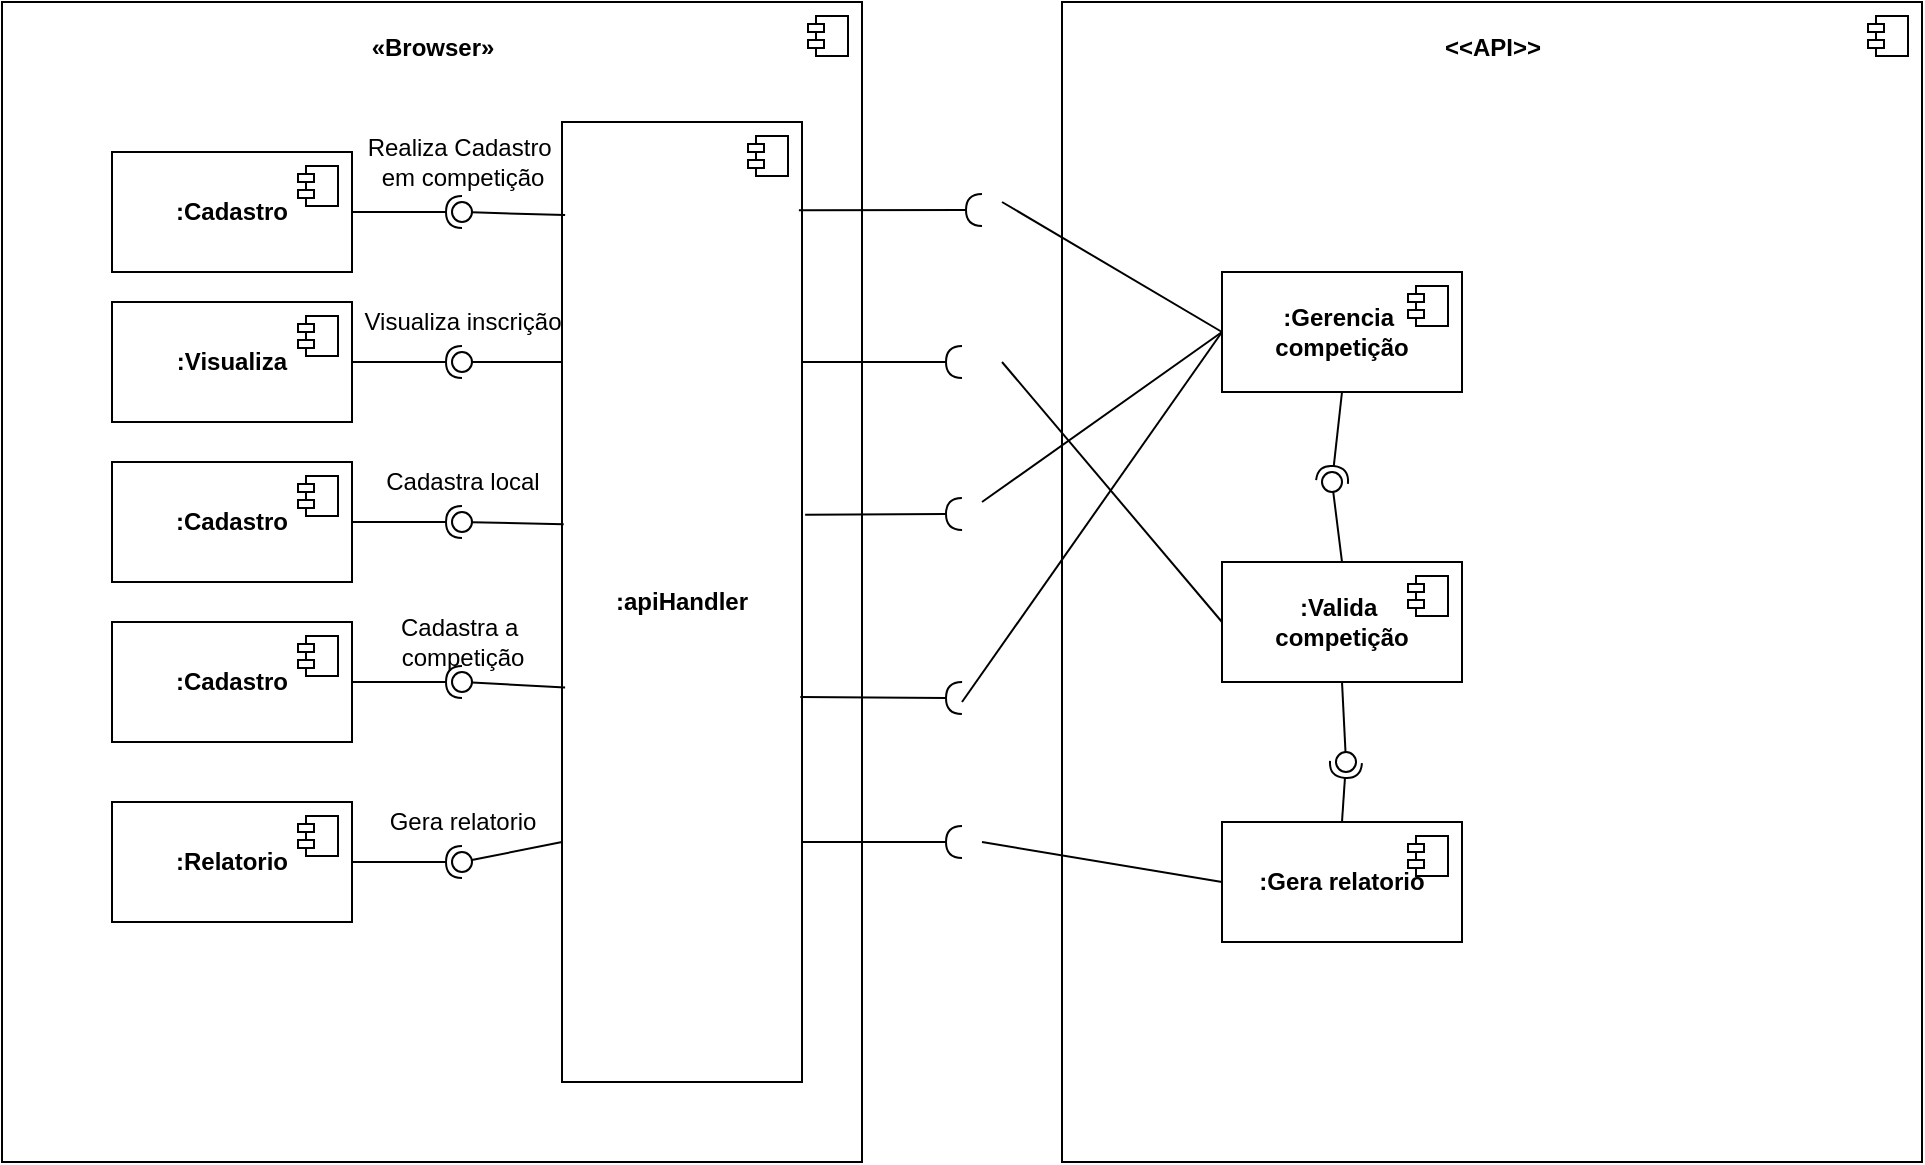 <mxfile version="24.7.14">
  <diagram name="Página-1" id="cJT64IZ6DPPD1WsO8Lgg">
    <mxGraphModel dx="1282" dy="567" grid="1" gridSize="10" guides="1" tooltips="1" connect="1" arrows="1" fold="1" page="1" pageScale="1" pageWidth="827" pageHeight="1169" math="0" shadow="0">
      <root>
        <mxCell id="0" />
        <mxCell id="1" parent="0" />
        <mxCell id="qBYWtS0qYGlZCScEUjdc-3" value="&lt;div&gt;&lt;br&gt;&lt;/div&gt;" style="html=1;dropTarget=0;whiteSpace=wrap;" vertex="1" parent="1">
          <mxGeometry x="50" y="40" width="430" height="580" as="geometry" />
        </mxCell>
        <mxCell id="qBYWtS0qYGlZCScEUjdc-4" value="" style="shape=module;jettyWidth=8;jettyHeight=4;" vertex="1" parent="qBYWtS0qYGlZCScEUjdc-3">
          <mxGeometry x="1" width="20" height="20" relative="1" as="geometry">
            <mxPoint x="-27" y="7" as="offset" />
          </mxGeometry>
        </mxCell>
        <mxCell id="qBYWtS0qYGlZCScEUjdc-15" value="&lt;br&gt;«Browser»&lt;div&gt;&lt;br&gt;&lt;/div&gt;" style="text;align=center;fontStyle=1;verticalAlign=middle;spacingLeft=3;spacingRight=3;strokeColor=none;rotatable=0;points=[[0,0.5],[1,0.5]];portConstraint=eastwest;html=1;" vertex="1" parent="1">
          <mxGeometry x="225" y="50" width="80" height="26" as="geometry" />
        </mxCell>
        <mxCell id="qBYWtS0qYGlZCScEUjdc-16" value="&lt;div&gt;&lt;div&gt;&lt;b&gt;:apiHandler&lt;/b&gt;&lt;/div&gt;&lt;/div&gt;" style="html=1;dropTarget=0;whiteSpace=wrap;" vertex="1" parent="1">
          <mxGeometry x="330" y="100" width="120" height="480" as="geometry" />
        </mxCell>
        <mxCell id="qBYWtS0qYGlZCScEUjdc-17" value="" style="shape=module;jettyWidth=8;jettyHeight=4;" vertex="1" parent="qBYWtS0qYGlZCScEUjdc-16">
          <mxGeometry x="1" width="20" height="20" relative="1" as="geometry">
            <mxPoint x="-27" y="7" as="offset" />
          </mxGeometry>
        </mxCell>
        <mxCell id="qBYWtS0qYGlZCScEUjdc-18" value="&lt;div&gt;&lt;div&gt;&lt;b&gt;:Cadastro&lt;/b&gt;&lt;/div&gt;&lt;/div&gt;" style="html=1;dropTarget=0;whiteSpace=wrap;" vertex="1" parent="1">
          <mxGeometry x="105" y="115" width="120" height="60" as="geometry" />
        </mxCell>
        <mxCell id="qBYWtS0qYGlZCScEUjdc-19" value="" style="shape=module;jettyWidth=8;jettyHeight=4;" vertex="1" parent="qBYWtS0qYGlZCScEUjdc-18">
          <mxGeometry x="1" width="20" height="20" relative="1" as="geometry">
            <mxPoint x="-27" y="7" as="offset" />
          </mxGeometry>
        </mxCell>
        <mxCell id="qBYWtS0qYGlZCScEUjdc-22" value="" style="rounded=0;orthogonalLoop=1;jettySize=auto;html=1;endArrow=halfCircle;endFill=0;endSize=6;strokeWidth=1;sketch=0;exitX=1;exitY=0.5;exitDx=0;exitDy=0;" edge="1" target="qBYWtS0qYGlZCScEUjdc-24" parent="1" source="qBYWtS0qYGlZCScEUjdc-18">
          <mxGeometry relative="1" as="geometry">
            <mxPoint x="300" y="145" as="sourcePoint" />
          </mxGeometry>
        </mxCell>
        <mxCell id="qBYWtS0qYGlZCScEUjdc-23" value="" style="rounded=0;orthogonalLoop=1;jettySize=auto;html=1;endArrow=oval;endFill=0;sketch=0;sourcePerimeterSpacing=0;targetPerimeterSpacing=0;endSize=10;exitX=0.013;exitY=0.097;exitDx=0;exitDy=0;exitPerimeter=0;" edge="1" target="qBYWtS0qYGlZCScEUjdc-24" parent="1" source="qBYWtS0qYGlZCScEUjdc-16">
          <mxGeometry relative="1" as="geometry">
            <mxPoint x="260" y="145" as="sourcePoint" />
          </mxGeometry>
        </mxCell>
        <mxCell id="qBYWtS0qYGlZCScEUjdc-24" value="" style="ellipse;whiteSpace=wrap;html=1;align=center;aspect=fixed;fillColor=none;strokeColor=none;resizable=0;perimeter=centerPerimeter;rotatable=0;allowArrows=0;points=[];outlineConnect=1;" vertex="1" parent="1">
          <mxGeometry x="275" y="140" width="10" height="10" as="geometry" />
        </mxCell>
        <mxCell id="qBYWtS0qYGlZCScEUjdc-27" value="&lt;div&gt;&lt;div&gt;&lt;b&gt;:Visualiza&lt;/b&gt;&lt;/div&gt;&lt;/div&gt;" style="html=1;dropTarget=0;whiteSpace=wrap;" vertex="1" parent="1">
          <mxGeometry x="105" y="190" width="120" height="60" as="geometry" />
        </mxCell>
        <mxCell id="qBYWtS0qYGlZCScEUjdc-28" value="" style="shape=module;jettyWidth=8;jettyHeight=4;" vertex="1" parent="qBYWtS0qYGlZCScEUjdc-27">
          <mxGeometry x="1" width="20" height="20" relative="1" as="geometry">
            <mxPoint x="-27" y="7" as="offset" />
          </mxGeometry>
        </mxCell>
        <mxCell id="qBYWtS0qYGlZCScEUjdc-29" value="" style="rounded=0;orthogonalLoop=1;jettySize=auto;html=1;endArrow=halfCircle;endFill=0;endSize=6;strokeWidth=1;sketch=0;exitX=1;exitY=0.5;exitDx=0;exitDy=0;" edge="1" parent="1" source="qBYWtS0qYGlZCScEUjdc-27">
          <mxGeometry relative="1" as="geometry">
            <mxPoint x="300" y="220" as="sourcePoint" />
            <mxPoint x="280" y="220" as="targetPoint" />
          </mxGeometry>
        </mxCell>
        <mxCell id="qBYWtS0qYGlZCScEUjdc-30" value="" style="rounded=0;orthogonalLoop=1;jettySize=auto;html=1;endArrow=oval;endFill=0;sketch=0;sourcePerimeterSpacing=0;targetPerimeterSpacing=0;endSize=10;exitX=0;exitY=0.25;exitDx=0;exitDy=0;" edge="1" parent="1" source="qBYWtS0qYGlZCScEUjdc-16">
          <mxGeometry relative="1" as="geometry">
            <mxPoint x="334" y="220" as="sourcePoint" />
            <mxPoint x="280" y="220" as="targetPoint" />
          </mxGeometry>
        </mxCell>
        <mxCell id="qBYWtS0qYGlZCScEUjdc-31" value="&lt;span style=&quot;font-weight: normal;&quot;&gt;Realiza Cadastro&amp;nbsp;&lt;/span&gt;&lt;div&gt;&lt;span style=&quot;font-weight: normal;&quot;&gt;em competição&lt;/span&gt;&lt;/div&gt;" style="text;align=center;fontStyle=1;verticalAlign=middle;spacingLeft=3;spacingRight=3;strokeColor=none;rotatable=0;points=[[0,0.5],[1,0.5]];portConstraint=eastwest;html=1;" vertex="1" parent="1">
          <mxGeometry x="260" y="100" width="40" height="40" as="geometry" />
        </mxCell>
        <mxCell id="qBYWtS0qYGlZCScEUjdc-32" value="&lt;span style=&quot;font-weight: normal;&quot;&gt;Visualiza inscrição&lt;/span&gt;" style="text;align=center;fontStyle=1;verticalAlign=middle;spacingLeft=3;spacingRight=3;strokeColor=none;rotatable=0;points=[[0,0.5],[1,0.5]];portConstraint=eastwest;html=1;" vertex="1" parent="1">
          <mxGeometry x="260" y="180" width="40" height="40" as="geometry" />
        </mxCell>
        <mxCell id="qBYWtS0qYGlZCScEUjdc-33" value="&lt;b&gt;:Cadastro&lt;/b&gt;" style="html=1;dropTarget=0;whiteSpace=wrap;" vertex="1" parent="1">
          <mxGeometry x="105" y="270" width="120" height="60" as="geometry" />
        </mxCell>
        <mxCell id="qBYWtS0qYGlZCScEUjdc-34" value="" style="shape=module;jettyWidth=8;jettyHeight=4;" vertex="1" parent="qBYWtS0qYGlZCScEUjdc-33">
          <mxGeometry x="1" width="20" height="20" relative="1" as="geometry">
            <mxPoint x="-27" y="7" as="offset" />
          </mxGeometry>
        </mxCell>
        <mxCell id="qBYWtS0qYGlZCScEUjdc-35" value="" style="rounded=0;orthogonalLoop=1;jettySize=auto;html=1;endArrow=halfCircle;endFill=0;endSize=6;strokeWidth=1;sketch=0;exitX=1;exitY=0.5;exitDx=0;exitDy=0;" edge="1" parent="1" source="qBYWtS0qYGlZCScEUjdc-33">
          <mxGeometry relative="1" as="geometry">
            <mxPoint x="300" y="300" as="sourcePoint" />
            <mxPoint x="280" y="300" as="targetPoint" />
          </mxGeometry>
        </mxCell>
        <mxCell id="qBYWtS0qYGlZCScEUjdc-36" value="" style="rounded=0;orthogonalLoop=1;jettySize=auto;html=1;endArrow=oval;endFill=0;sketch=0;sourcePerimeterSpacing=0;targetPerimeterSpacing=0;endSize=10;exitX=0.007;exitY=0.419;exitDx=0;exitDy=0;exitPerimeter=0;" edge="1" parent="1" source="qBYWtS0qYGlZCScEUjdc-16">
          <mxGeometry relative="1" as="geometry">
            <mxPoint x="334" y="300" as="sourcePoint" />
            <mxPoint x="280" y="300" as="targetPoint" />
          </mxGeometry>
        </mxCell>
        <mxCell id="qBYWtS0qYGlZCScEUjdc-37" value="&lt;span style=&quot;font-weight: normal;&quot;&gt;Cadastra local&lt;/span&gt;" style="text;align=center;fontStyle=1;verticalAlign=middle;spacingLeft=3;spacingRight=3;strokeColor=none;rotatable=0;points=[[0,0.5],[1,0.5]];portConstraint=eastwest;html=1;" vertex="1" parent="1">
          <mxGeometry x="260" y="260" width="40" height="40" as="geometry" />
        </mxCell>
        <mxCell id="qBYWtS0qYGlZCScEUjdc-38" value="&lt;b&gt;:Cadastro&lt;/b&gt;" style="html=1;dropTarget=0;whiteSpace=wrap;" vertex="1" parent="1">
          <mxGeometry x="105" y="350" width="120" height="60" as="geometry" />
        </mxCell>
        <mxCell id="qBYWtS0qYGlZCScEUjdc-39" value="" style="shape=module;jettyWidth=8;jettyHeight=4;" vertex="1" parent="qBYWtS0qYGlZCScEUjdc-38">
          <mxGeometry x="1" width="20" height="20" relative="1" as="geometry">
            <mxPoint x="-27" y="7" as="offset" />
          </mxGeometry>
        </mxCell>
        <mxCell id="qBYWtS0qYGlZCScEUjdc-40" value="" style="rounded=0;orthogonalLoop=1;jettySize=auto;html=1;endArrow=halfCircle;endFill=0;endSize=6;strokeWidth=1;sketch=0;exitX=1;exitY=0.5;exitDx=0;exitDy=0;" edge="1" parent="1" source="qBYWtS0qYGlZCScEUjdc-38">
          <mxGeometry relative="1" as="geometry">
            <mxPoint x="300" y="380" as="sourcePoint" />
            <mxPoint x="280" y="380" as="targetPoint" />
          </mxGeometry>
        </mxCell>
        <mxCell id="qBYWtS0qYGlZCScEUjdc-41" value="" style="rounded=0;orthogonalLoop=1;jettySize=auto;html=1;endArrow=oval;endFill=0;sketch=0;sourcePerimeterSpacing=0;targetPerimeterSpacing=0;endSize=10;exitX=0.013;exitY=0.589;exitDx=0;exitDy=0;exitPerimeter=0;" edge="1" parent="1" source="qBYWtS0qYGlZCScEUjdc-16">
          <mxGeometry relative="1" as="geometry">
            <mxPoint x="334" y="380" as="sourcePoint" />
            <mxPoint x="280" y="380" as="targetPoint" />
          </mxGeometry>
        </mxCell>
        <mxCell id="qBYWtS0qYGlZCScEUjdc-42" value="&lt;span style=&quot;font-weight: normal;&quot;&gt;Cadastra a&amp;nbsp;&lt;/span&gt;&lt;div&gt;&lt;span style=&quot;font-weight: normal;&quot;&gt;competição&lt;/span&gt;&lt;/div&gt;" style="text;align=center;fontStyle=1;verticalAlign=middle;spacingLeft=3;spacingRight=3;strokeColor=none;rotatable=0;points=[[0,0.5],[1,0.5]];portConstraint=eastwest;html=1;" vertex="1" parent="1">
          <mxGeometry x="260" y="340" width="40" height="40" as="geometry" />
        </mxCell>
        <mxCell id="qBYWtS0qYGlZCScEUjdc-44" value="&lt;div&gt;&lt;div&gt;&lt;b&gt;:Relatorio&lt;/b&gt;&lt;/div&gt;&lt;/div&gt;" style="html=1;dropTarget=0;whiteSpace=wrap;" vertex="1" parent="1">
          <mxGeometry x="105" y="440" width="120" height="60" as="geometry" />
        </mxCell>
        <mxCell id="qBYWtS0qYGlZCScEUjdc-45" value="" style="shape=module;jettyWidth=8;jettyHeight=4;" vertex="1" parent="qBYWtS0qYGlZCScEUjdc-44">
          <mxGeometry x="1" width="20" height="20" relative="1" as="geometry">
            <mxPoint x="-27" y="7" as="offset" />
          </mxGeometry>
        </mxCell>
        <mxCell id="qBYWtS0qYGlZCScEUjdc-46" value="" style="rounded=0;orthogonalLoop=1;jettySize=auto;html=1;endArrow=halfCircle;endFill=0;endSize=6;strokeWidth=1;sketch=0;exitX=1;exitY=0.5;exitDx=0;exitDy=0;" edge="1" parent="1" source="qBYWtS0qYGlZCScEUjdc-44">
          <mxGeometry relative="1" as="geometry">
            <mxPoint x="300" y="470" as="sourcePoint" />
            <mxPoint x="280" y="470" as="targetPoint" />
          </mxGeometry>
        </mxCell>
        <mxCell id="qBYWtS0qYGlZCScEUjdc-47" value="" style="rounded=0;orthogonalLoop=1;jettySize=auto;html=1;endArrow=oval;endFill=0;sketch=0;sourcePerimeterSpacing=0;targetPerimeterSpacing=0;endSize=10;exitX=0;exitY=0.75;exitDx=0;exitDy=0;" edge="1" parent="1" source="qBYWtS0qYGlZCScEUjdc-16">
          <mxGeometry relative="1" as="geometry">
            <mxPoint x="334" y="470" as="sourcePoint" />
            <mxPoint x="280" y="470" as="targetPoint" />
          </mxGeometry>
        </mxCell>
        <mxCell id="qBYWtS0qYGlZCScEUjdc-48" value="&lt;span style=&quot;font-weight: normal;&quot;&gt;Gera relatorio&lt;/span&gt;" style="text;align=center;fontStyle=1;verticalAlign=middle;spacingLeft=3;spacingRight=3;strokeColor=none;rotatable=0;points=[[0,0.5],[1,0.5]];portConstraint=eastwest;html=1;" vertex="1" parent="1">
          <mxGeometry x="260" y="430" width="40" height="40" as="geometry" />
        </mxCell>
        <mxCell id="qBYWtS0qYGlZCScEUjdc-49" value="&lt;div&gt;&lt;br&gt;&lt;/div&gt;" style="html=1;dropTarget=0;whiteSpace=wrap;" vertex="1" parent="1">
          <mxGeometry x="580" y="40" width="430" height="580" as="geometry" />
        </mxCell>
        <mxCell id="qBYWtS0qYGlZCScEUjdc-50" value="" style="shape=module;jettyWidth=8;jettyHeight=4;" vertex="1" parent="qBYWtS0qYGlZCScEUjdc-49">
          <mxGeometry x="1" width="20" height="20" relative="1" as="geometry">
            <mxPoint x="-27" y="7" as="offset" />
          </mxGeometry>
        </mxCell>
        <mxCell id="qBYWtS0qYGlZCScEUjdc-51" value="&lt;div&gt;&amp;lt;&amp;lt;API&amp;gt;&amp;gt;&lt;/div&gt;" style="text;align=center;fontStyle=1;verticalAlign=middle;spacingLeft=3;spacingRight=3;strokeColor=none;rotatable=0;points=[[0,0.5],[1,0.5]];portConstraint=eastwest;html=1;" vertex="1" parent="1">
          <mxGeometry x="755" y="50" width="80" height="26" as="geometry" />
        </mxCell>
        <mxCell id="qBYWtS0qYGlZCScEUjdc-54" value="&lt;div&gt;&lt;div&gt;&lt;b&gt;:Gerencia&amp;nbsp;&lt;/b&gt;&lt;/div&gt;&lt;div&gt;&lt;b&gt;competição&lt;/b&gt;&lt;/div&gt;&lt;/div&gt;" style="html=1;dropTarget=0;whiteSpace=wrap;" vertex="1" parent="1">
          <mxGeometry x="660" y="175" width="120" height="60" as="geometry" />
        </mxCell>
        <mxCell id="qBYWtS0qYGlZCScEUjdc-55" value="" style="shape=module;jettyWidth=8;jettyHeight=4;" vertex="1" parent="qBYWtS0qYGlZCScEUjdc-54">
          <mxGeometry x="1" width="20" height="20" relative="1" as="geometry">
            <mxPoint x="-27" y="7" as="offset" />
          </mxGeometry>
        </mxCell>
        <mxCell id="qBYWtS0qYGlZCScEUjdc-75" value="&lt;div&gt;&lt;div&gt;&lt;b&gt;:Valida&amp;nbsp;&lt;/b&gt;&lt;/div&gt;&lt;div&gt;&lt;b&gt;competição&lt;/b&gt;&lt;/div&gt;&lt;/div&gt;" style="html=1;dropTarget=0;whiteSpace=wrap;" vertex="1" parent="1">
          <mxGeometry x="660" y="320" width="120" height="60" as="geometry" />
        </mxCell>
        <mxCell id="qBYWtS0qYGlZCScEUjdc-76" value="" style="shape=module;jettyWidth=8;jettyHeight=4;" vertex="1" parent="qBYWtS0qYGlZCScEUjdc-75">
          <mxGeometry x="1" width="20" height="20" relative="1" as="geometry">
            <mxPoint x="-27" y="7" as="offset" />
          </mxGeometry>
        </mxCell>
        <mxCell id="qBYWtS0qYGlZCScEUjdc-80" value="" style="rounded=0;orthogonalLoop=1;jettySize=auto;html=1;endArrow=halfCircle;endFill=0;endSize=6;strokeWidth=1;sketch=0;fontSize=12;curved=1;exitX=1;exitY=0.25;exitDx=0;exitDy=0;" edge="1" parent="1" source="qBYWtS0qYGlZCScEUjdc-16">
          <mxGeometry relative="1" as="geometry">
            <mxPoint x="685" y="335" as="sourcePoint" />
            <mxPoint x="530" y="220" as="targetPoint" />
          </mxGeometry>
        </mxCell>
        <mxCell id="qBYWtS0qYGlZCScEUjdc-81" value="" style="ellipse;whiteSpace=wrap;html=1;align=center;aspect=fixed;fillColor=none;strokeColor=none;resizable=0;perimeter=centerPerimeter;rotatable=0;allowArrows=0;points=[];outlineConnect=1;" vertex="1" parent="1">
          <mxGeometry x="660" y="330" width="10" height="10" as="geometry" />
        </mxCell>
        <mxCell id="qBYWtS0qYGlZCScEUjdc-82" value="" style="rounded=0;orthogonalLoop=1;jettySize=auto;html=1;endArrow=halfCircle;endFill=0;endSize=6;strokeWidth=1;sketch=0;fontSize=12;curved=1;exitX=0.987;exitY=0.092;exitDx=0;exitDy=0;exitPerimeter=0;" edge="1" parent="1" source="qBYWtS0qYGlZCScEUjdc-16">
          <mxGeometry relative="1" as="geometry">
            <mxPoint x="460" y="230" as="sourcePoint" />
            <mxPoint x="540" y="144" as="targetPoint" />
          </mxGeometry>
        </mxCell>
        <mxCell id="qBYWtS0qYGlZCScEUjdc-83" value="" style="rounded=0;orthogonalLoop=1;jettySize=auto;html=1;endArrow=halfCircle;endFill=0;endSize=6;strokeWidth=1;sketch=0;fontSize=12;curved=1;exitX=1.013;exitY=0.409;exitDx=0;exitDy=0;exitPerimeter=0;" edge="1" parent="1" source="qBYWtS0qYGlZCScEUjdc-16">
          <mxGeometry relative="1" as="geometry">
            <mxPoint x="470" y="240" as="sourcePoint" />
            <mxPoint x="530" y="296" as="targetPoint" />
          </mxGeometry>
        </mxCell>
        <mxCell id="qBYWtS0qYGlZCScEUjdc-84" value="" style="rounded=0;orthogonalLoop=1;jettySize=auto;html=1;endArrow=halfCircle;endFill=0;endSize=6;strokeWidth=1;sketch=0;fontSize=12;curved=1;exitX=0.993;exitY=0.599;exitDx=0;exitDy=0;exitPerimeter=0;" edge="1" parent="1" source="qBYWtS0qYGlZCScEUjdc-16">
          <mxGeometry relative="1" as="geometry">
            <mxPoint x="480" y="250" as="sourcePoint" />
            <mxPoint x="530" y="388" as="targetPoint" />
          </mxGeometry>
        </mxCell>
        <mxCell id="qBYWtS0qYGlZCScEUjdc-85" value="" style="rounded=0;orthogonalLoop=1;jettySize=auto;html=1;endArrow=halfCircle;endFill=0;endSize=6;strokeWidth=1;sketch=0;fontSize=12;curved=1;exitX=1;exitY=0.75;exitDx=0;exitDy=0;" edge="1" parent="1" source="qBYWtS0qYGlZCScEUjdc-16">
          <mxGeometry relative="1" as="geometry">
            <mxPoint x="490" y="260" as="sourcePoint" />
            <mxPoint x="530" y="460" as="targetPoint" />
          </mxGeometry>
        </mxCell>
        <mxCell id="qBYWtS0qYGlZCScEUjdc-88" value="" style="endArrow=none;html=1;rounded=0;entryX=0;entryY=0.5;entryDx=0;entryDy=0;" edge="1" parent="1" target="qBYWtS0qYGlZCScEUjdc-54">
          <mxGeometry width="50" height="50" relative="1" as="geometry">
            <mxPoint x="550" y="140" as="sourcePoint" />
            <mxPoint x="700" y="310" as="targetPoint" />
          </mxGeometry>
        </mxCell>
        <mxCell id="qBYWtS0qYGlZCScEUjdc-89" value="" style="endArrow=none;html=1;rounded=0;entryX=0;entryY=0.5;entryDx=0;entryDy=0;" edge="1" parent="1" target="qBYWtS0qYGlZCScEUjdc-54">
          <mxGeometry width="50" height="50" relative="1" as="geometry">
            <mxPoint x="540" y="290" as="sourcePoint" />
            <mxPoint x="670" y="215" as="targetPoint" />
          </mxGeometry>
        </mxCell>
        <mxCell id="qBYWtS0qYGlZCScEUjdc-90" value="" style="endArrow=none;html=1;rounded=0;entryX=0;entryY=0.5;entryDx=0;entryDy=0;" edge="1" parent="1" target="qBYWtS0qYGlZCScEUjdc-54">
          <mxGeometry width="50" height="50" relative="1" as="geometry">
            <mxPoint x="530" y="390" as="sourcePoint" />
            <mxPoint x="680" y="225" as="targetPoint" />
          </mxGeometry>
        </mxCell>
        <mxCell id="qBYWtS0qYGlZCScEUjdc-91" value="" style="endArrow=none;html=1;rounded=0;entryX=0;entryY=0.5;entryDx=0;entryDy=0;" edge="1" parent="1" target="qBYWtS0qYGlZCScEUjdc-75">
          <mxGeometry width="50" height="50" relative="1" as="geometry">
            <mxPoint x="550" y="220" as="sourcePoint" />
            <mxPoint x="690" y="235" as="targetPoint" />
          </mxGeometry>
        </mxCell>
        <mxCell id="qBYWtS0qYGlZCScEUjdc-92" value="&lt;div&gt;&lt;div&gt;&lt;b&gt;:Gera relatorio&lt;/b&gt;&lt;/div&gt;&lt;/div&gt;" style="html=1;dropTarget=0;whiteSpace=wrap;" vertex="1" parent="1">
          <mxGeometry x="660" y="450" width="120" height="60" as="geometry" />
        </mxCell>
        <mxCell id="qBYWtS0qYGlZCScEUjdc-93" value="" style="shape=module;jettyWidth=8;jettyHeight=4;" vertex="1" parent="qBYWtS0qYGlZCScEUjdc-92">
          <mxGeometry x="1" width="20" height="20" relative="1" as="geometry">
            <mxPoint x="-27" y="7" as="offset" />
          </mxGeometry>
        </mxCell>
        <mxCell id="qBYWtS0qYGlZCScEUjdc-94" value="" style="endArrow=none;html=1;rounded=0;entryX=0;entryY=0.5;entryDx=0;entryDy=0;" edge="1" parent="1" target="qBYWtS0qYGlZCScEUjdc-92">
          <mxGeometry width="50" height="50" relative="1" as="geometry">
            <mxPoint x="540" y="460" as="sourcePoint" />
            <mxPoint x="670" y="360" as="targetPoint" />
          </mxGeometry>
        </mxCell>
        <mxCell id="qBYWtS0qYGlZCScEUjdc-98" value="" style="rounded=0;orthogonalLoop=1;jettySize=auto;html=1;endArrow=halfCircle;endFill=0;endSize=6;strokeWidth=1;sketch=0;exitX=0.5;exitY=1;exitDx=0;exitDy=0;" edge="1" parent="1" source="qBYWtS0qYGlZCScEUjdc-54">
          <mxGeometry relative="1" as="geometry">
            <mxPoint x="660" y="280" as="sourcePoint" />
            <mxPoint x="715" y="280" as="targetPoint" />
          </mxGeometry>
        </mxCell>
        <mxCell id="qBYWtS0qYGlZCScEUjdc-99" value="" style="rounded=0;orthogonalLoop=1;jettySize=auto;html=1;endArrow=oval;endFill=0;sketch=0;sourcePerimeterSpacing=0;targetPerimeterSpacing=0;endSize=10;exitX=0.5;exitY=0;exitDx=0;exitDy=0;" edge="1" parent="1" source="qBYWtS0qYGlZCScEUjdc-75">
          <mxGeometry relative="1" as="geometry">
            <mxPoint x="766" y="281" as="sourcePoint" />
            <mxPoint x="715" y="280" as="targetPoint" />
          </mxGeometry>
        </mxCell>
        <mxCell id="qBYWtS0qYGlZCScEUjdc-101" value="" style="rounded=0;orthogonalLoop=1;jettySize=auto;html=1;endArrow=halfCircle;endFill=0;endSize=6;strokeWidth=1;sketch=0;exitX=0.5;exitY=0;exitDx=0;exitDy=0;" edge="1" parent="1" source="qBYWtS0qYGlZCScEUjdc-92">
          <mxGeometry relative="1" as="geometry">
            <mxPoint x="667" y="420" as="sourcePoint" />
            <mxPoint x="722" y="420" as="targetPoint" />
          </mxGeometry>
        </mxCell>
        <mxCell id="qBYWtS0qYGlZCScEUjdc-102" value="" style="rounded=0;orthogonalLoop=1;jettySize=auto;html=1;endArrow=oval;endFill=0;sketch=0;sourcePerimeterSpacing=0;targetPerimeterSpacing=0;endSize=10;exitX=0.5;exitY=1;exitDx=0;exitDy=0;" edge="1" parent="1" source="qBYWtS0qYGlZCScEUjdc-75">
          <mxGeometry relative="1" as="geometry">
            <mxPoint x="773" y="421" as="sourcePoint" />
            <mxPoint x="722" y="420" as="targetPoint" />
          </mxGeometry>
        </mxCell>
      </root>
    </mxGraphModel>
  </diagram>
</mxfile>
